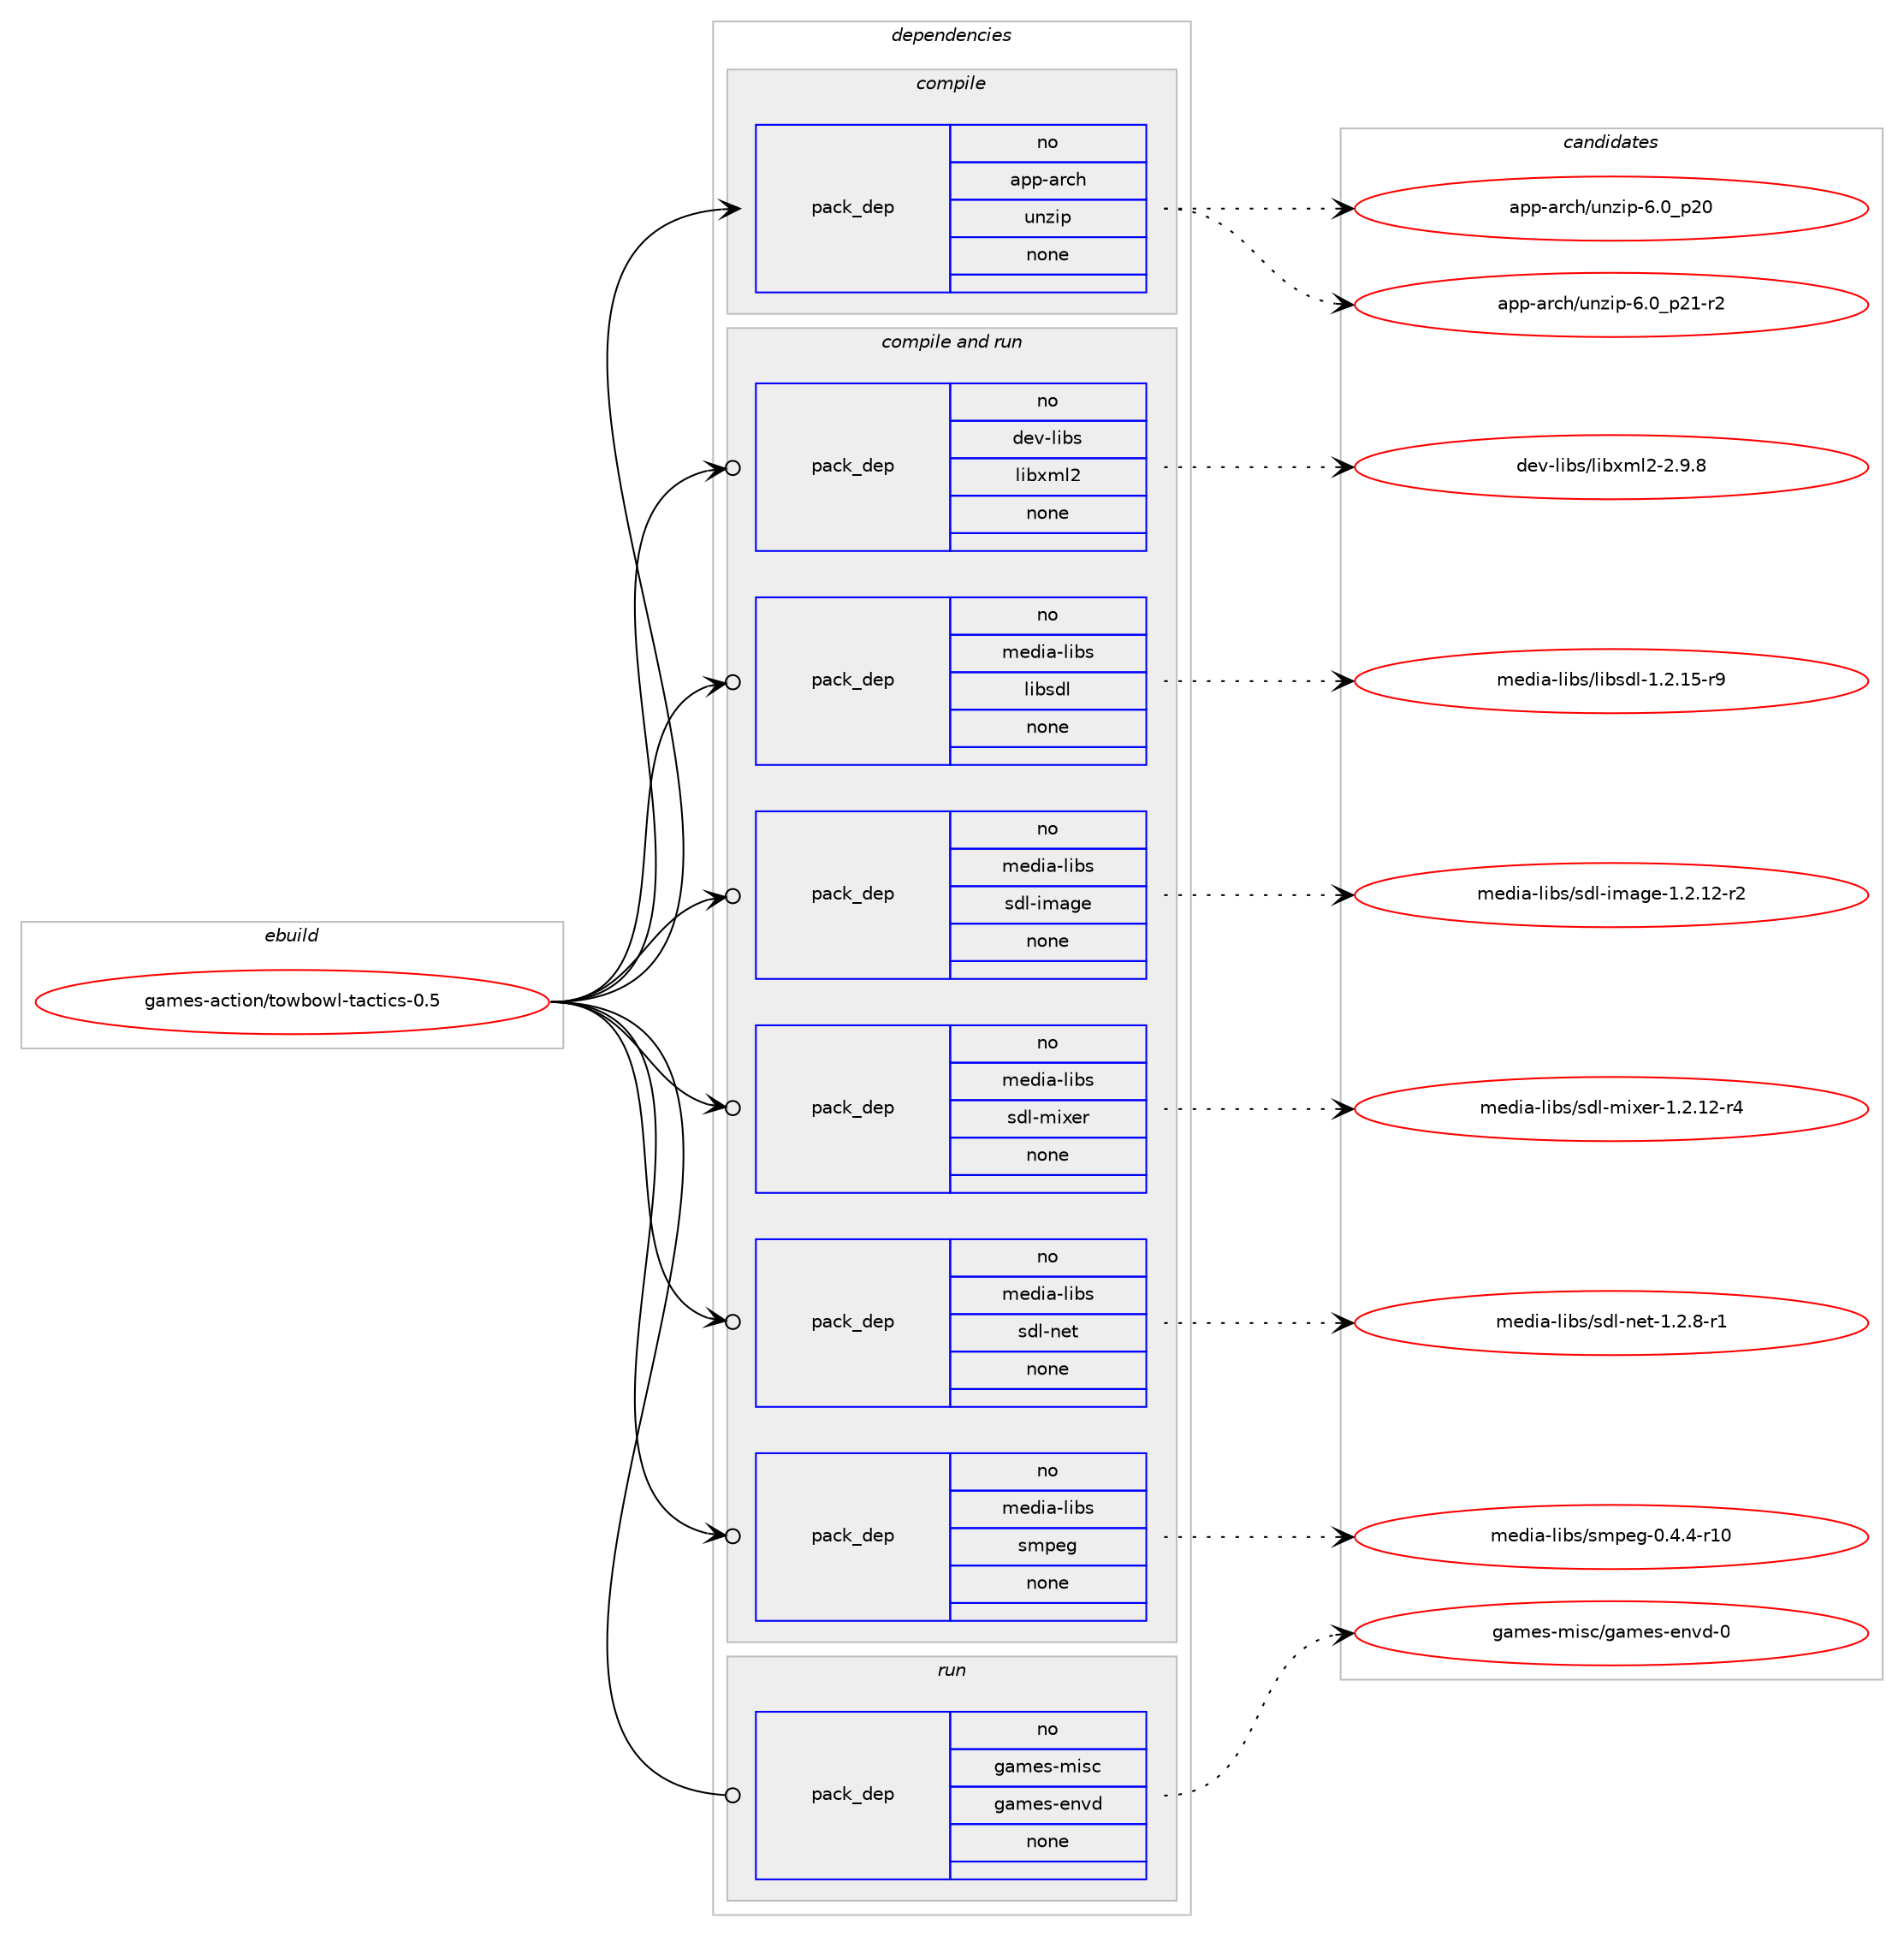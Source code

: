digraph prolog {

# *************
# Graph options
# *************

newrank=true;
concentrate=true;
compound=true;
graph [rankdir=LR,fontname=Helvetica,fontsize=10,ranksep=1.5];#, ranksep=2.5, nodesep=0.2];
edge  [arrowhead=vee];
node  [fontname=Helvetica,fontsize=10];

# **********
# The ebuild
# **********

subgraph cluster_leftcol {
color=gray;
rank=same;
label=<<i>ebuild</i>>;
id [label="games-action/towbowl-tactics-0.5", color=red, width=4, href="../games-action/towbowl-tactics-0.5.svg"];
}

# ****************
# The dependencies
# ****************

subgraph cluster_midcol {
color=gray;
label=<<i>dependencies</i>>;
subgraph cluster_compile {
fillcolor="#eeeeee";
style=filled;
label=<<i>compile</i>>;
subgraph pack3715 {
dependency4592 [label=<<TABLE BORDER="0" CELLBORDER="1" CELLSPACING="0" CELLPADDING="4" WIDTH="220"><TR><TD ROWSPAN="6" CELLPADDING="30">pack_dep</TD></TR><TR><TD WIDTH="110">no</TD></TR><TR><TD>app-arch</TD></TR><TR><TD>unzip</TD></TR><TR><TD>none</TD></TR><TR><TD></TD></TR></TABLE>>, shape=none, color=blue];
}
id:e -> dependency4592:w [weight=20,style="solid",arrowhead="vee"];
}
subgraph cluster_compileandrun {
fillcolor="#eeeeee";
style=filled;
label=<<i>compile and run</i>>;
subgraph pack3716 {
dependency4593 [label=<<TABLE BORDER="0" CELLBORDER="1" CELLSPACING="0" CELLPADDING="4" WIDTH="220"><TR><TD ROWSPAN="6" CELLPADDING="30">pack_dep</TD></TR><TR><TD WIDTH="110">no</TD></TR><TR><TD>dev-libs</TD></TR><TR><TD>libxml2</TD></TR><TR><TD>none</TD></TR><TR><TD></TD></TR></TABLE>>, shape=none, color=blue];
}
id:e -> dependency4593:w [weight=20,style="solid",arrowhead="odotvee"];
subgraph pack3717 {
dependency4594 [label=<<TABLE BORDER="0" CELLBORDER="1" CELLSPACING="0" CELLPADDING="4" WIDTH="220"><TR><TD ROWSPAN="6" CELLPADDING="30">pack_dep</TD></TR><TR><TD WIDTH="110">no</TD></TR><TR><TD>media-libs</TD></TR><TR><TD>libsdl</TD></TR><TR><TD>none</TD></TR><TR><TD></TD></TR></TABLE>>, shape=none, color=blue];
}
id:e -> dependency4594:w [weight=20,style="solid",arrowhead="odotvee"];
subgraph pack3718 {
dependency4595 [label=<<TABLE BORDER="0" CELLBORDER="1" CELLSPACING="0" CELLPADDING="4" WIDTH="220"><TR><TD ROWSPAN="6" CELLPADDING="30">pack_dep</TD></TR><TR><TD WIDTH="110">no</TD></TR><TR><TD>media-libs</TD></TR><TR><TD>sdl-image</TD></TR><TR><TD>none</TD></TR><TR><TD></TD></TR></TABLE>>, shape=none, color=blue];
}
id:e -> dependency4595:w [weight=20,style="solid",arrowhead="odotvee"];
subgraph pack3719 {
dependency4596 [label=<<TABLE BORDER="0" CELLBORDER="1" CELLSPACING="0" CELLPADDING="4" WIDTH="220"><TR><TD ROWSPAN="6" CELLPADDING="30">pack_dep</TD></TR><TR><TD WIDTH="110">no</TD></TR><TR><TD>media-libs</TD></TR><TR><TD>sdl-mixer</TD></TR><TR><TD>none</TD></TR><TR><TD></TD></TR></TABLE>>, shape=none, color=blue];
}
id:e -> dependency4596:w [weight=20,style="solid",arrowhead="odotvee"];
subgraph pack3720 {
dependency4597 [label=<<TABLE BORDER="0" CELLBORDER="1" CELLSPACING="0" CELLPADDING="4" WIDTH="220"><TR><TD ROWSPAN="6" CELLPADDING="30">pack_dep</TD></TR><TR><TD WIDTH="110">no</TD></TR><TR><TD>media-libs</TD></TR><TR><TD>sdl-net</TD></TR><TR><TD>none</TD></TR><TR><TD></TD></TR></TABLE>>, shape=none, color=blue];
}
id:e -> dependency4597:w [weight=20,style="solid",arrowhead="odotvee"];
subgraph pack3721 {
dependency4598 [label=<<TABLE BORDER="0" CELLBORDER="1" CELLSPACING="0" CELLPADDING="4" WIDTH="220"><TR><TD ROWSPAN="6" CELLPADDING="30">pack_dep</TD></TR><TR><TD WIDTH="110">no</TD></TR><TR><TD>media-libs</TD></TR><TR><TD>smpeg</TD></TR><TR><TD>none</TD></TR><TR><TD></TD></TR></TABLE>>, shape=none, color=blue];
}
id:e -> dependency4598:w [weight=20,style="solid",arrowhead="odotvee"];
}
subgraph cluster_run {
fillcolor="#eeeeee";
style=filled;
label=<<i>run</i>>;
subgraph pack3722 {
dependency4599 [label=<<TABLE BORDER="0" CELLBORDER="1" CELLSPACING="0" CELLPADDING="4" WIDTH="220"><TR><TD ROWSPAN="6" CELLPADDING="30">pack_dep</TD></TR><TR><TD WIDTH="110">no</TD></TR><TR><TD>games-misc</TD></TR><TR><TD>games-envd</TD></TR><TR><TD>none</TD></TR><TR><TD></TD></TR></TABLE>>, shape=none, color=blue];
}
id:e -> dependency4599:w [weight=20,style="solid",arrowhead="odot"];
}
}

# **************
# The candidates
# **************

subgraph cluster_choices {
rank=same;
color=gray;
label=<<i>candidates</i>>;

subgraph choice3715 {
color=black;
nodesep=1;
choice971121124597114991044711711012210511245544648951125048 [label="app-arch/unzip-6.0_p20", color=red, width=4,href="../app-arch/unzip-6.0_p20.svg"];
choice9711211245971149910447117110122105112455446489511250494511450 [label="app-arch/unzip-6.0_p21-r2", color=red, width=4,href="../app-arch/unzip-6.0_p21-r2.svg"];
dependency4592:e -> choice971121124597114991044711711012210511245544648951125048:w [style=dotted,weight="100"];
dependency4592:e -> choice9711211245971149910447117110122105112455446489511250494511450:w [style=dotted,weight="100"];
}
subgraph choice3716 {
color=black;
nodesep=1;
choice1001011184510810598115471081059812010910850455046574656 [label="dev-libs/libxml2-2.9.8", color=red, width=4,href="../dev-libs/libxml2-2.9.8.svg"];
dependency4593:e -> choice1001011184510810598115471081059812010910850455046574656:w [style=dotted,weight="100"];
}
subgraph choice3717 {
color=black;
nodesep=1;
choice1091011001059745108105981154710810598115100108454946504649534511457 [label="media-libs/libsdl-1.2.15-r9", color=red, width=4,href="../media-libs/libsdl-1.2.15-r9.svg"];
dependency4594:e -> choice1091011001059745108105981154710810598115100108454946504649534511457:w [style=dotted,weight="100"];
}
subgraph choice3718 {
color=black;
nodesep=1;
choice109101100105974510810598115471151001084510510997103101454946504649504511450 [label="media-libs/sdl-image-1.2.12-r2", color=red, width=4,href="../media-libs/sdl-image-1.2.12-r2.svg"];
dependency4595:e -> choice109101100105974510810598115471151001084510510997103101454946504649504511450:w [style=dotted,weight="100"];
}
subgraph choice3719 {
color=black;
nodesep=1;
choice1091011001059745108105981154711510010845109105120101114454946504649504511452 [label="media-libs/sdl-mixer-1.2.12-r4", color=red, width=4,href="../media-libs/sdl-mixer-1.2.12-r4.svg"];
dependency4596:e -> choice1091011001059745108105981154711510010845109105120101114454946504649504511452:w [style=dotted,weight="100"];
}
subgraph choice3720 {
color=black;
nodesep=1;
choice10910110010597451081059811547115100108451101011164549465046564511449 [label="media-libs/sdl-net-1.2.8-r1", color=red, width=4,href="../media-libs/sdl-net-1.2.8-r1.svg"];
dependency4597:e -> choice10910110010597451081059811547115100108451101011164549465046564511449:w [style=dotted,weight="100"];
}
subgraph choice3721 {
color=black;
nodesep=1;
choice10910110010597451081059811547115109112101103454846524652451144948 [label="media-libs/smpeg-0.4.4-r10", color=red, width=4,href="../media-libs/smpeg-0.4.4-r10.svg"];
dependency4598:e -> choice10910110010597451081059811547115109112101103454846524652451144948:w [style=dotted,weight="100"];
}
subgraph choice3722 {
color=black;
nodesep=1;
choice1039710910111545109105115994710397109101115451011101181004548 [label="games-misc/games-envd-0", color=red, width=4,href="../games-misc/games-envd-0.svg"];
dependency4599:e -> choice1039710910111545109105115994710397109101115451011101181004548:w [style=dotted,weight="100"];
}
}

}
